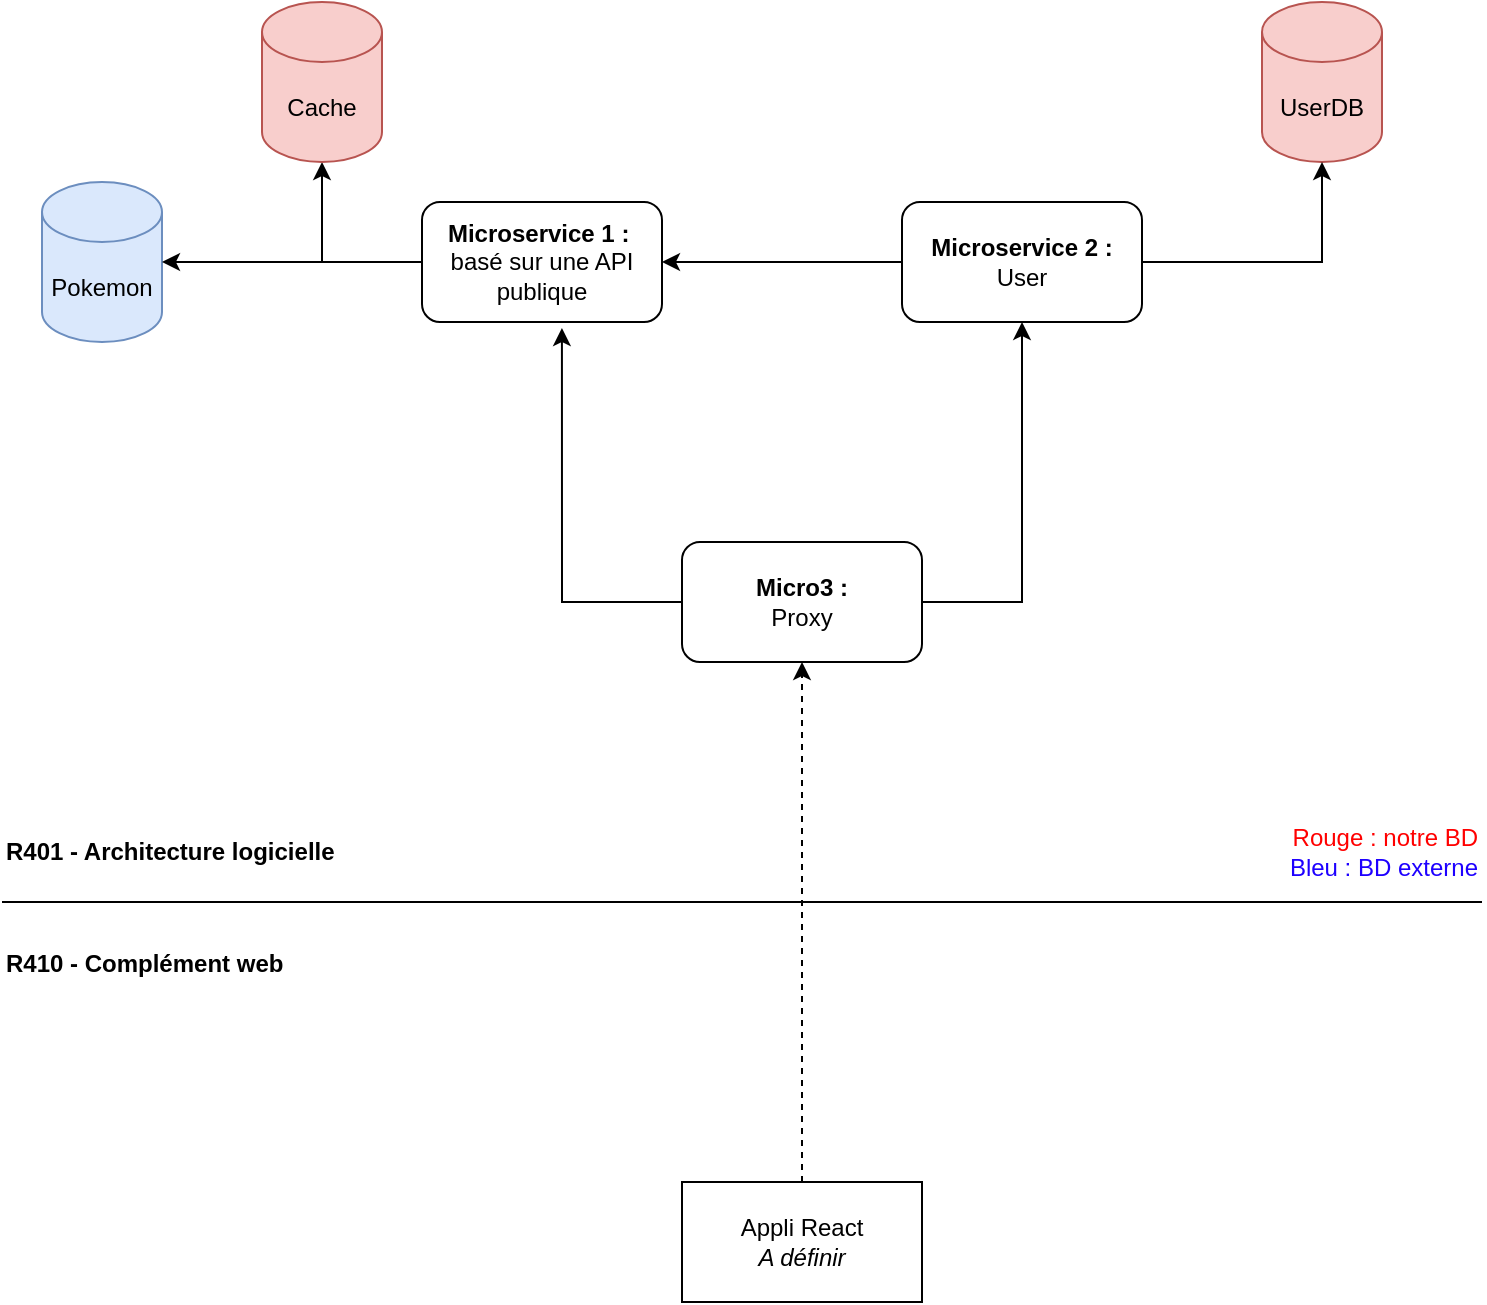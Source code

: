 <mxfile version="22.1.2" type="device">
  <diagram name="Page-1" id="jQ0r6rSDor7p6HtKbTRO">
    <mxGraphModel dx="1434" dy="995" grid="1" gridSize="10" guides="1" tooltips="1" connect="1" arrows="1" fold="1" page="1" pageScale="1" pageWidth="827" pageHeight="1169" math="0" shadow="0">
      <root>
        <mxCell id="0" />
        <mxCell id="1" parent="0" />
        <mxCell id="kWLSyBa7b6OA29GQqU44-1" value="Pokemon" style="shape=cylinder3;whiteSpace=wrap;html=1;boundedLbl=1;backgroundOutline=1;size=15;fillColor=#dae8fc;strokeColor=#6c8ebf;" vertex="1" parent="1">
          <mxGeometry x="70" y="120" width="60" height="80" as="geometry" />
        </mxCell>
        <mxCell id="kWLSyBa7b6OA29GQqU44-15" style="edgeStyle=orthogonalEdgeStyle;rounded=0;orthogonalLoop=1;jettySize=auto;html=1;" edge="1" parent="1" source="kWLSyBa7b6OA29GQqU44-2" target="kWLSyBa7b6OA29GQqU44-14">
          <mxGeometry relative="1" as="geometry" />
        </mxCell>
        <mxCell id="kWLSyBa7b6OA29GQqU44-2" value="&lt;b&gt;Microservice 1 :&amp;nbsp;&lt;br&gt;&lt;/b&gt;basé sur une API publique" style="rounded=1;whiteSpace=wrap;html=1;" vertex="1" parent="1">
          <mxGeometry x="260" y="130" width="120" height="60" as="geometry" />
        </mxCell>
        <mxCell id="kWLSyBa7b6OA29GQqU44-3" style="edgeStyle=orthogonalEdgeStyle;rounded=0;orthogonalLoop=1;jettySize=auto;html=1;entryX=1;entryY=0.5;entryDx=0;entryDy=0;entryPerimeter=0;" edge="1" parent="1" source="kWLSyBa7b6OA29GQqU44-2" target="kWLSyBa7b6OA29GQqU44-1">
          <mxGeometry relative="1" as="geometry" />
        </mxCell>
        <mxCell id="kWLSyBa7b6OA29GQqU44-8" style="edgeStyle=orthogonalEdgeStyle;rounded=0;orthogonalLoop=1;jettySize=auto;html=1;" edge="1" parent="1" source="kWLSyBa7b6OA29GQqU44-4" target="kWLSyBa7b6OA29GQqU44-2">
          <mxGeometry relative="1" as="geometry" />
        </mxCell>
        <mxCell id="kWLSyBa7b6OA29GQqU44-4" value="&lt;b&gt;Microservice 2 : &lt;br&gt;&lt;/b&gt;User" style="rounded=1;whiteSpace=wrap;html=1;" vertex="1" parent="1">
          <mxGeometry x="500" y="130" width="120" height="60" as="geometry" />
        </mxCell>
        <mxCell id="kWLSyBa7b6OA29GQqU44-7" style="edgeStyle=orthogonalEdgeStyle;rounded=0;orthogonalLoop=1;jettySize=auto;html=1;" edge="1" parent="1" source="kWLSyBa7b6OA29GQqU44-5" target="kWLSyBa7b6OA29GQqU44-4">
          <mxGeometry relative="1" as="geometry">
            <Array as="points">
              <mxPoint x="560" y="330" />
            </Array>
          </mxGeometry>
        </mxCell>
        <mxCell id="kWLSyBa7b6OA29GQqU44-5" value="&lt;b&gt;Micro3 : &lt;br&gt;&lt;/b&gt;Proxy" style="rounded=1;whiteSpace=wrap;html=1;" vertex="1" parent="1">
          <mxGeometry x="390" y="300" width="120" height="60" as="geometry" />
        </mxCell>
        <mxCell id="kWLSyBa7b6OA29GQqU44-6" style="edgeStyle=orthogonalEdgeStyle;rounded=0;orthogonalLoop=1;jettySize=auto;html=1;entryX=0.583;entryY=1.05;entryDx=0;entryDy=0;entryPerimeter=0;" edge="1" parent="1" source="kWLSyBa7b6OA29GQqU44-5" target="kWLSyBa7b6OA29GQqU44-2">
          <mxGeometry relative="1" as="geometry" />
        </mxCell>
        <mxCell id="kWLSyBa7b6OA29GQqU44-9" value="" style="endArrow=none;html=1;rounded=0;" edge="1" parent="1">
          <mxGeometry width="50" height="50" relative="1" as="geometry">
            <mxPoint x="50" y="480" as="sourcePoint" />
            <mxPoint x="790" y="480" as="targetPoint" />
          </mxGeometry>
        </mxCell>
        <mxCell id="kWLSyBa7b6OA29GQqU44-11" style="edgeStyle=orthogonalEdgeStyle;rounded=0;orthogonalLoop=1;jettySize=auto;html=1;entryX=0.5;entryY=1;entryDx=0;entryDy=0;dashed=1;" edge="1" parent="1" source="kWLSyBa7b6OA29GQqU44-10" target="kWLSyBa7b6OA29GQqU44-5">
          <mxGeometry relative="1" as="geometry" />
        </mxCell>
        <mxCell id="kWLSyBa7b6OA29GQqU44-10" value="Appli React&lt;br&gt;&lt;i&gt;A définir&lt;/i&gt;" style="rounded=0;whiteSpace=wrap;html=1;" vertex="1" parent="1">
          <mxGeometry x="390" y="620" width="120" height="60" as="geometry" />
        </mxCell>
        <mxCell id="kWLSyBa7b6OA29GQqU44-12" value="UserDB" style="shape=cylinder3;whiteSpace=wrap;html=1;boundedLbl=1;backgroundOutline=1;size=15;fillColor=#f8cecc;strokeColor=#b85450;" vertex="1" parent="1">
          <mxGeometry x="680" y="30" width="60" height="80" as="geometry" />
        </mxCell>
        <mxCell id="kWLSyBa7b6OA29GQqU44-13" style="edgeStyle=orthogonalEdgeStyle;rounded=0;orthogonalLoop=1;jettySize=auto;html=1;entryX=0.5;entryY=1;entryDx=0;entryDy=0;entryPerimeter=0;" edge="1" parent="1" source="kWLSyBa7b6OA29GQqU44-4" target="kWLSyBa7b6OA29GQqU44-12">
          <mxGeometry relative="1" as="geometry" />
        </mxCell>
        <mxCell id="kWLSyBa7b6OA29GQqU44-14" value="Cache" style="shape=cylinder3;whiteSpace=wrap;html=1;boundedLbl=1;backgroundOutline=1;size=15;fillColor=#f8cecc;strokeColor=#b85450;" vertex="1" parent="1">
          <mxGeometry x="180" y="30" width="60" height="80" as="geometry" />
        </mxCell>
        <mxCell id="kWLSyBa7b6OA29GQqU44-16" value="R401 - Architecture logicielle" style="text;html=1;strokeColor=none;fillColor=none;align=left;verticalAlign=middle;whiteSpace=wrap;rounded=0;fontStyle=1" vertex="1" parent="1">
          <mxGeometry x="50" y="440" width="200" height="30" as="geometry" />
        </mxCell>
        <mxCell id="kWLSyBa7b6OA29GQqU44-17" value="R410 - Complément web" style="text;html=1;strokeColor=none;fillColor=none;align=left;verticalAlign=middle;whiteSpace=wrap;rounded=0;fontStyle=1" vertex="1" parent="1">
          <mxGeometry x="50" y="496" width="200" height="30" as="geometry" />
        </mxCell>
        <mxCell id="kWLSyBa7b6OA29GQqU44-19" value="&lt;span style=&quot;font-weight: normal;&quot;&gt;&lt;font color=&quot;#ff0000&quot;&gt;Rouge : notre BD&lt;br&gt;&lt;/font&gt;&lt;font color=&quot;#1e00ff&quot;&gt;Bleu : BD externe&lt;/font&gt;&lt;br&gt;&lt;/span&gt;" style="text;html=1;strokeColor=none;fillColor=none;align=right;verticalAlign=middle;whiteSpace=wrap;rounded=0;fontStyle=1" vertex="1" parent="1">
          <mxGeometry x="590" y="440" width="200" height="30" as="geometry" />
        </mxCell>
      </root>
    </mxGraphModel>
  </diagram>
</mxfile>
